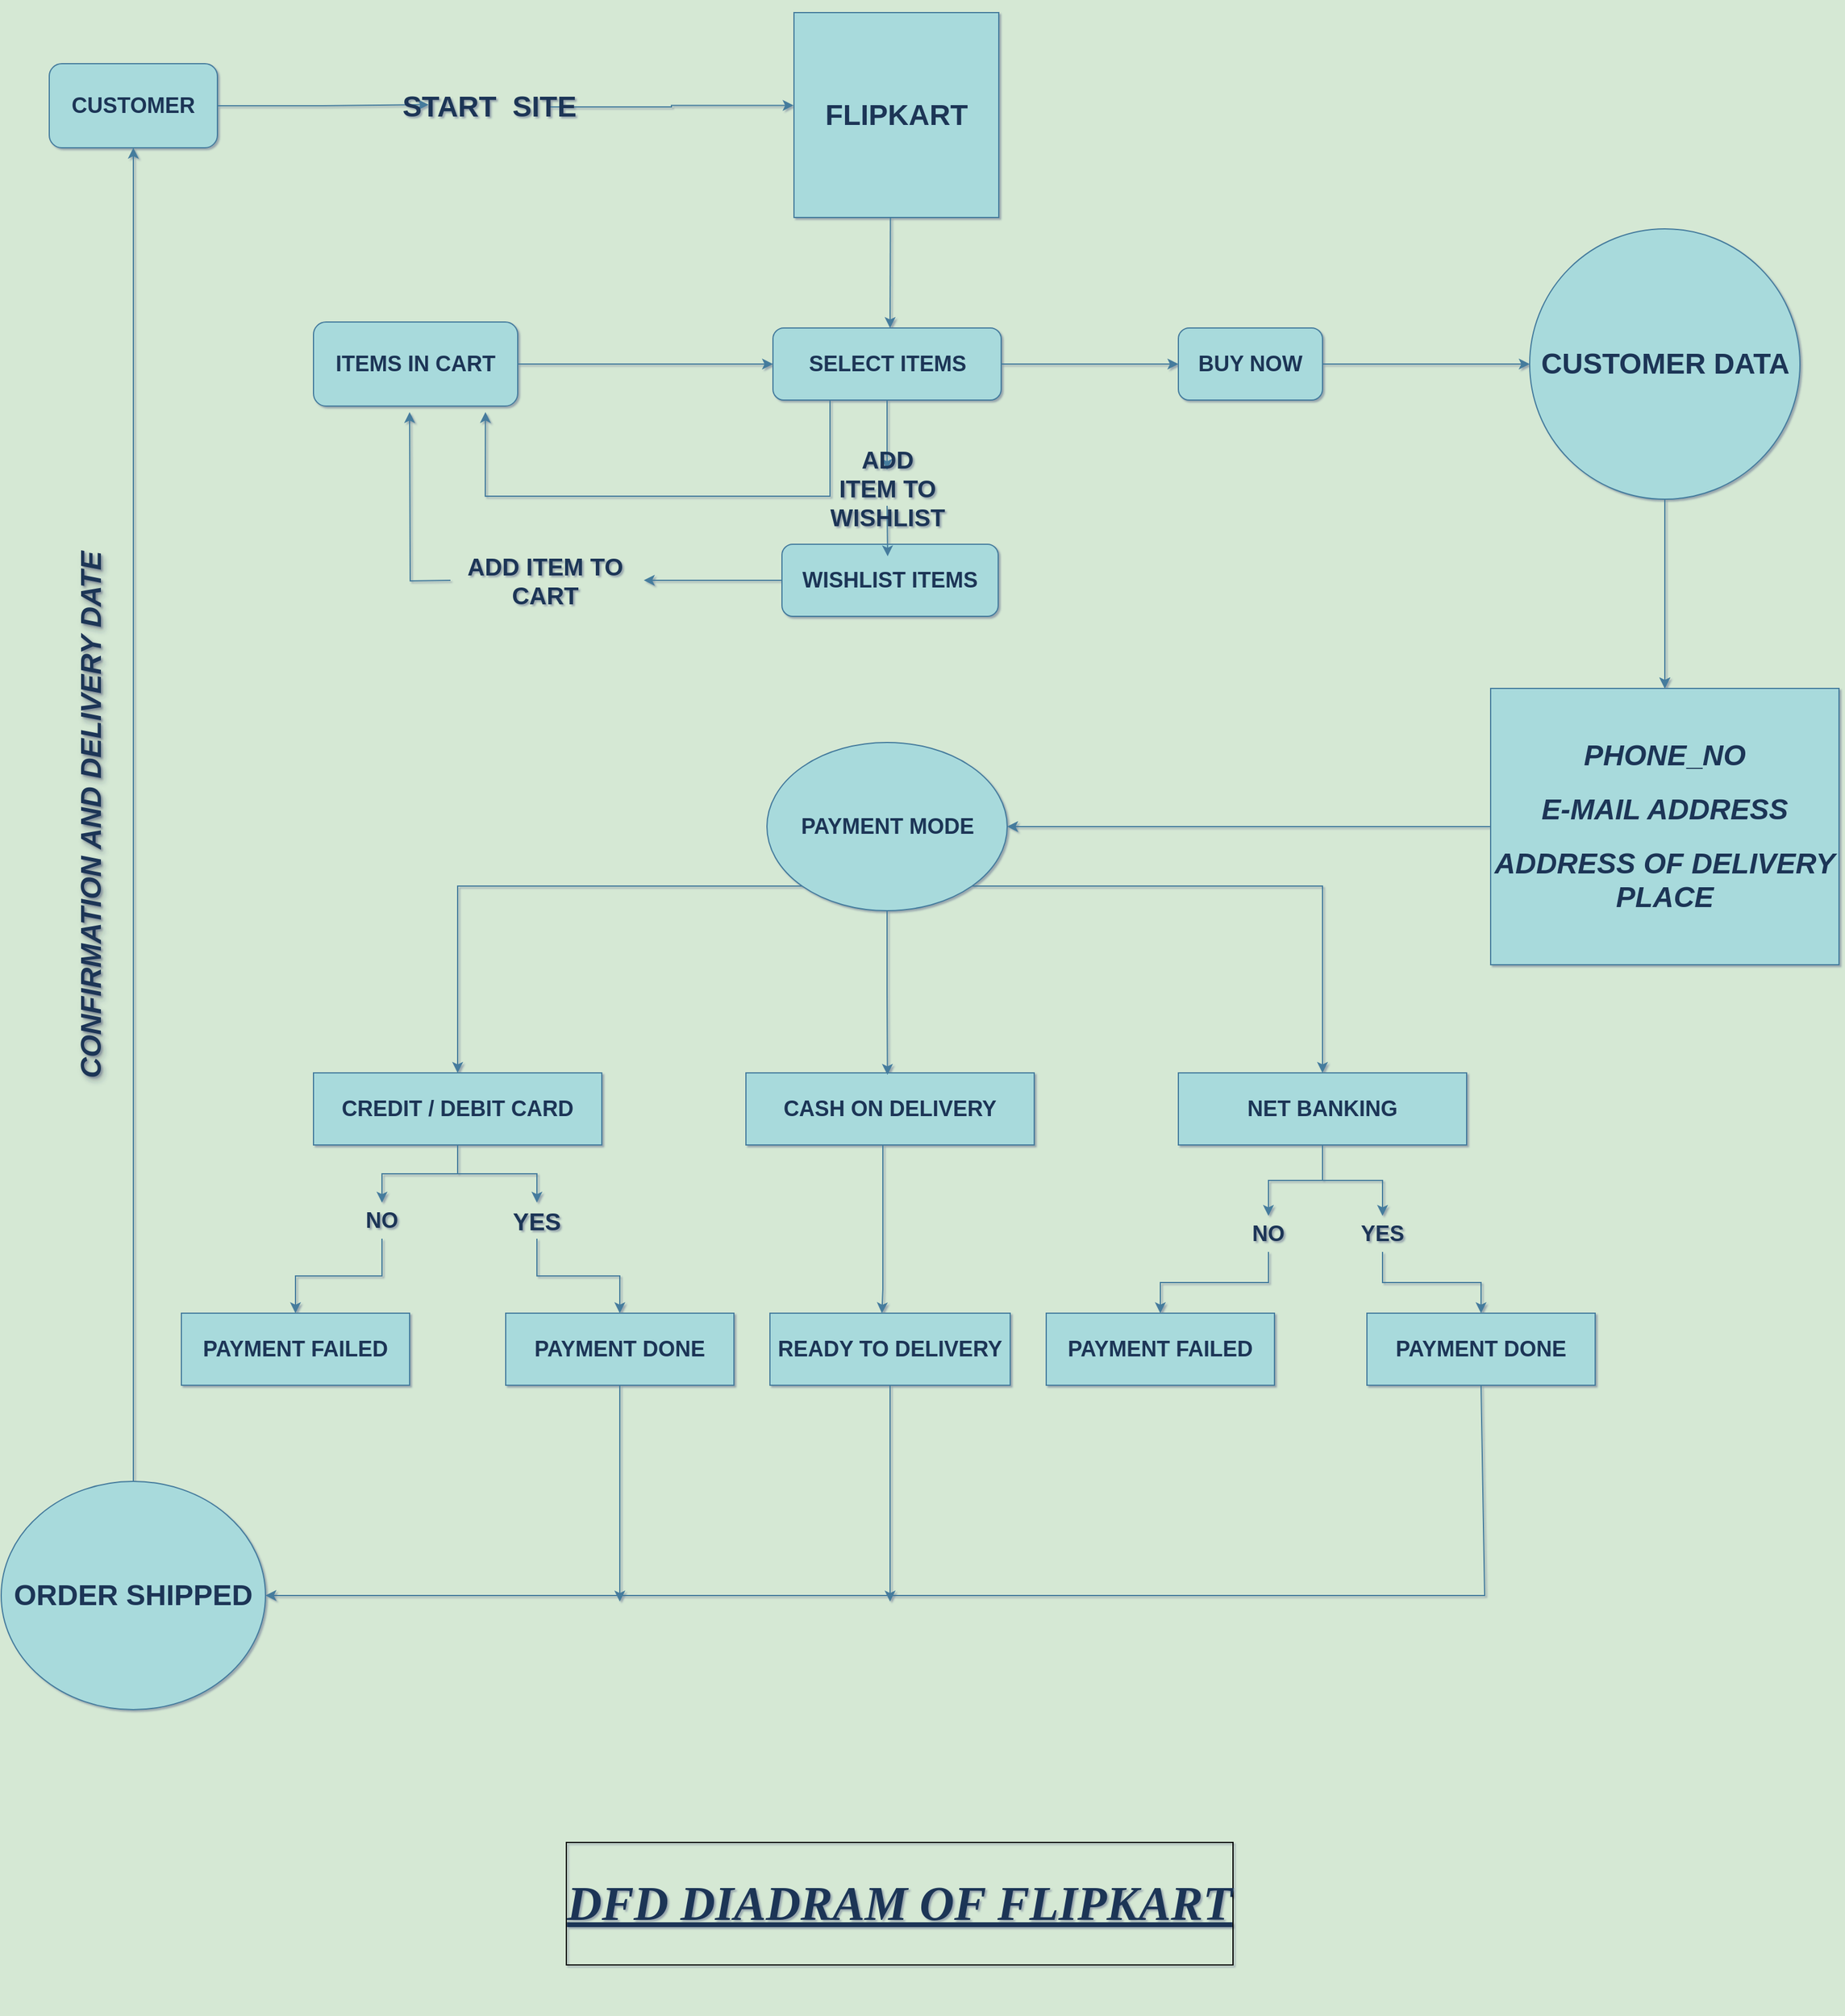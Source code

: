 <mxfile version="24.7.5">
  <diagram name="Page-1" id="lk_lxpIOaLFzsy-hK6X3">
    <mxGraphModel dx="4253" dy="3220" grid="0" gridSize="10" guides="1" tooltips="1" connect="1" arrows="1" fold="1" page="0" pageScale="1" pageWidth="850" pageHeight="1100" background="#D5E8D4" math="0" shadow="1">
      <root>
        <object label="" q4.c="_create_DFD_diagram_of_flipkart&#xa;" id="0">
          <mxCell />
        </object>
        <mxCell id="1" parent="0" />
        <mxCell id="vmyl-uYQFiKy0vHakfDY-1" value="&lt;h2&gt;CUSTOMER&lt;/h2&gt;" style="rounded=1;whiteSpace=wrap;html=1;labelBackgroundColor=none;fillColor=#A8DADC;strokeColor=#457B9D;fontColor=#1D3557;" vertex="1" parent="1">
          <mxGeometry x="-700" y="-1040" width="140" height="70" as="geometry" />
        </mxCell>
        <mxCell id="vmyl-uYQFiKy0vHakfDY-2" value="&lt;h1 style=&quot;line-height: 660%;&quot;&gt;FLIPKART&lt;/h1&gt;" style="whiteSpace=wrap;html=1;aspect=fixed;labelBackgroundColor=none;fillColor=#A8DADC;strokeColor=#457B9D;fontColor=#1D3557;" vertex="1" parent="1">
          <mxGeometry x="-80" y="-1082.5" width="170.5" height="170.5" as="geometry" />
        </mxCell>
        <mxCell id="vmyl-uYQFiKy0vHakfDY-67" style="edgeStyle=orthogonalEdgeStyle;rounded=0;orthogonalLoop=1;jettySize=auto;html=1;entryX=0;entryY=0.5;entryDx=0;entryDy=0;strokeColor=#457B9D;fontColor=#1D3557;fillColor=#A8DADC;" edge="1" parent="1" source="vmyl-uYQFiKy0vHakfDY-4" target="vmyl-uYQFiKy0vHakfDY-66">
          <mxGeometry relative="1" as="geometry" />
        </mxCell>
        <mxCell id="vmyl-uYQFiKy0vHakfDY-4" value="&lt;h2&gt;SELECT ITEMS&lt;/h2&gt;" style="rounded=1;whiteSpace=wrap;html=1;labelBackgroundColor=none;fillColor=#A8DADC;strokeColor=#457B9D;fontColor=#1D3557;" vertex="1" parent="1">
          <mxGeometry x="-97.5" y="-820" width="190" height="60" as="geometry" />
        </mxCell>
        <mxCell id="vmyl-uYQFiKy0vHakfDY-7" value="" style="endArrow=classic;html=1;rounded=0;exitX=0.471;exitY=0.998;exitDx=0;exitDy=0;exitPerimeter=0;labelBackgroundColor=none;strokeColor=#457B9D;fontColor=default;" edge="1" parent="1" source="vmyl-uYQFiKy0vHakfDY-2">
          <mxGeometry width="50" height="50" relative="1" as="geometry">
            <mxPoint x="50" y="-780" as="sourcePoint" />
            <mxPoint y="-820" as="targetPoint" />
          </mxGeometry>
        </mxCell>
        <mxCell id="vmyl-uYQFiKy0vHakfDY-13" style="edgeStyle=orthogonalEdgeStyle;rounded=0;orthogonalLoop=1;jettySize=auto;html=1;labelBackgroundColor=none;strokeColor=#457B9D;fontColor=default;" edge="1" parent="1">
          <mxGeometry relative="1" as="geometry">
            <mxPoint x="-400.0" y="-750" as="targetPoint" />
            <mxPoint x="-366" y="-609.952" as="sourcePoint" />
          </mxGeometry>
        </mxCell>
        <mxCell id="vmyl-uYQFiKy0vHakfDY-9" value="&lt;h2&gt;WISHLIST ITEMS&lt;/h2&gt;" style="rounded=1;whiteSpace=wrap;html=1;labelBackgroundColor=none;fillColor=#A8DADC;strokeColor=#457B9D;fontColor=#1D3557;" vertex="1" parent="1">
          <mxGeometry x="-90" y="-640" width="180" height="60" as="geometry" />
        </mxCell>
        <mxCell id="vmyl-uYQFiKy0vHakfDY-10" value="" style="endArrow=classic;html=1;rounded=0;exitX=0.5;exitY=1;exitDx=0;exitDy=0;labelBackgroundColor=none;strokeColor=#457B9D;fontColor=default;" edge="1" parent="1" source="vmyl-uYQFiKy0vHakfDY-69">
          <mxGeometry width="50" height="50" relative="1" as="geometry">
            <mxPoint x="-120" y="-700" as="sourcePoint" />
            <mxPoint x="-2" y="-630" as="targetPoint" />
          </mxGeometry>
        </mxCell>
        <mxCell id="vmyl-uYQFiKy0vHakfDY-15" style="edgeStyle=orthogonalEdgeStyle;rounded=0;orthogonalLoop=1;jettySize=auto;html=1;entryX=0;entryY=0.5;entryDx=0;entryDy=0;labelBackgroundColor=none;strokeColor=#457B9D;fontColor=default;" edge="1" parent="1" source="vmyl-uYQFiKy0vHakfDY-11" target="vmyl-uYQFiKy0vHakfDY-4">
          <mxGeometry relative="1" as="geometry" />
        </mxCell>
        <mxCell id="vmyl-uYQFiKy0vHakfDY-11" value="&lt;h2&gt;ITEMS IN CART&lt;/h2&gt;" style="rounded=1;whiteSpace=wrap;html=1;labelBackgroundColor=none;fillColor=#A8DADC;strokeColor=#457B9D;fontColor=#1D3557;" vertex="1" parent="1">
          <mxGeometry x="-480" y="-825" width="170" height="70" as="geometry" />
        </mxCell>
        <mxCell id="vmyl-uYQFiKy0vHakfDY-14" value="" style="endArrow=classic;html=1;rounded=0;entryX=0.842;entryY=1.071;entryDx=0;entryDy=0;entryPerimeter=0;exitX=0.25;exitY=1;exitDx=0;exitDy=0;labelBackgroundColor=none;strokeColor=#457B9D;fontColor=default;" edge="1" parent="1" source="vmyl-uYQFiKy0vHakfDY-4" target="vmyl-uYQFiKy0vHakfDY-11">
          <mxGeometry width="50" height="50" relative="1" as="geometry">
            <mxPoint x="-120" y="-700" as="sourcePoint" />
            <mxPoint x="-70" y="-750" as="targetPoint" />
            <Array as="points">
              <mxPoint x="-50" y="-680" />
              <mxPoint x="-337" y="-680" />
            </Array>
          </mxGeometry>
        </mxCell>
        <mxCell id="vmyl-uYQFiKy0vHakfDY-19" value="" style="edgeStyle=orthogonalEdgeStyle;rounded=0;orthogonalLoop=1;jettySize=auto;html=1;labelBackgroundColor=none;strokeColor=#457B9D;fontColor=default;" edge="1" parent="1" source="vmyl-uYQFiKy0vHakfDY-16" target="vmyl-uYQFiKy0vHakfDY-18">
          <mxGeometry relative="1" as="geometry" />
        </mxCell>
        <mxCell id="vmyl-uYQFiKy0vHakfDY-65" style="edgeStyle=orthogonalEdgeStyle;rounded=0;orthogonalLoop=1;jettySize=auto;html=1;entryX=0.5;entryY=0;entryDx=0;entryDy=0;labelBackgroundColor=none;strokeColor=#457B9D;fontColor=default;" edge="1" parent="1" source="vmyl-uYQFiKy0vHakfDY-16" target="vmyl-uYQFiKy0vHakfDY-18">
          <mxGeometry relative="1" as="geometry" />
        </mxCell>
        <mxCell id="vmyl-uYQFiKy0vHakfDY-16" value="&lt;h1&gt;CUSTOMER DATA&lt;/h1&gt;" style="ellipse;whiteSpace=wrap;html=1;aspect=fixed;labelBackgroundColor=none;fillColor=#A8DADC;strokeColor=#457B9D;fontColor=#1D3557;" vertex="1" parent="1">
          <mxGeometry x="532.5" y="-902.5" width="225" height="225" as="geometry" />
        </mxCell>
        <mxCell id="vmyl-uYQFiKy0vHakfDY-29" style="edgeStyle=orthogonalEdgeStyle;rounded=0;orthogonalLoop=1;jettySize=auto;html=1;entryX=1;entryY=0.5;entryDx=0;entryDy=0;labelBackgroundColor=none;strokeColor=#457B9D;fontColor=default;" edge="1" parent="1" source="vmyl-uYQFiKy0vHakfDY-18" target="vmyl-uYQFiKy0vHakfDY-28">
          <mxGeometry relative="1" as="geometry" />
        </mxCell>
        <mxCell id="vmyl-uYQFiKy0vHakfDY-18" value="&lt;h1&gt;&lt;i&gt;PHONE&lt;/i&gt;_&lt;i style=&quot;background-color: initial;&quot;&gt;NO&lt;/i&gt;&lt;/h1&gt;&lt;h1&gt;&lt;i style=&quot;background-color: initial;&quot;&gt;E-MAIL ADDRESS&lt;/i&gt;&lt;/h1&gt;&lt;h1&gt;&lt;i style=&quot;background-color: initial;&quot;&gt;ADDRESS OF DELIVERY PLACE&lt;/i&gt;&lt;/h1&gt;" style="whiteSpace=wrap;html=1;labelBackgroundColor=none;fillColor=#A8DADC;strokeColor=#457B9D;fontColor=#1D3557;" vertex="1" parent="1">
          <mxGeometry x="500" y="-520" width="290" height="230" as="geometry" />
        </mxCell>
        <mxCell id="vmyl-uYQFiKy0vHakfDY-34" style="edgeStyle=orthogonalEdgeStyle;rounded=0;orthogonalLoop=1;jettySize=auto;html=1;exitX=1;exitY=1;exitDx=0;exitDy=0;entryX=0.5;entryY=0;entryDx=0;entryDy=0;labelBackgroundColor=none;strokeColor=#457B9D;fontColor=default;" edge="1" parent="1" source="vmyl-uYQFiKy0vHakfDY-28" target="vmyl-uYQFiKy0vHakfDY-32">
          <mxGeometry relative="1" as="geometry" />
        </mxCell>
        <mxCell id="vmyl-uYQFiKy0vHakfDY-35" style="edgeStyle=orthogonalEdgeStyle;rounded=0;orthogonalLoop=1;jettySize=auto;html=1;exitX=0;exitY=1;exitDx=0;exitDy=0;entryX=0.5;entryY=0;entryDx=0;entryDy=0;labelBackgroundColor=none;strokeColor=#457B9D;fontColor=default;" edge="1" parent="1" source="vmyl-uYQFiKy0vHakfDY-28" target="vmyl-uYQFiKy0vHakfDY-30">
          <mxGeometry relative="1" as="geometry" />
        </mxCell>
        <mxCell id="vmyl-uYQFiKy0vHakfDY-28" value="&lt;h2&gt;PAYMENT MODE&lt;/h2&gt;" style="ellipse;whiteSpace=wrap;html=1;labelBackgroundColor=none;fillColor=#A8DADC;strokeColor=#457B9D;fontColor=#1D3557;" vertex="1" parent="1">
          <mxGeometry x="-102.5" y="-475" width="200" height="140" as="geometry" />
        </mxCell>
        <mxCell id="vmyl-uYQFiKy0vHakfDY-53" style="edgeStyle=orthogonalEdgeStyle;rounded=0;orthogonalLoop=1;jettySize=auto;html=1;entryX=0.5;entryY=0;entryDx=0;entryDy=0;labelBackgroundColor=none;strokeColor=#457B9D;fontColor=default;" edge="1" parent="1" source="vmyl-uYQFiKy0vHakfDY-74" target="vmyl-uYQFiKy0vHakfDY-45">
          <mxGeometry relative="1" as="geometry" />
        </mxCell>
        <mxCell id="vmyl-uYQFiKy0vHakfDY-54" style="edgeStyle=orthogonalEdgeStyle;rounded=0;orthogonalLoop=1;jettySize=auto;html=1;entryX=0.5;entryY=0;entryDx=0;entryDy=0;labelBackgroundColor=none;strokeColor=#457B9D;fontColor=default;exitX=0.5;exitY=1;exitDx=0;exitDy=0;" edge="1" parent="1" source="vmyl-uYQFiKy0vHakfDY-87" target="vmyl-uYQFiKy0vHakfDY-50">
          <mxGeometry relative="1" as="geometry">
            <mxPoint x="-450" y="-66" as="sourcePoint" />
          </mxGeometry>
        </mxCell>
        <mxCell id="vmyl-uYQFiKy0vHakfDY-88" style="edgeStyle=orthogonalEdgeStyle;rounded=0;orthogonalLoop=1;jettySize=auto;html=1;entryX=0.5;entryY=0;entryDx=0;entryDy=0;strokeColor=#457B9D;fontColor=#1D3557;fillColor=#A8DADC;" edge="1" parent="1" source="vmyl-uYQFiKy0vHakfDY-30" target="vmyl-uYQFiKy0vHakfDY-87">
          <mxGeometry relative="1" as="geometry" />
        </mxCell>
        <mxCell id="vmyl-uYQFiKy0vHakfDY-30" value="&lt;h2&gt;CREDIT / DEBIT CARD&lt;/h2&gt;" style="rounded=0;whiteSpace=wrap;html=1;labelBackgroundColor=none;fillColor=#A8DADC;strokeColor=#457B9D;fontColor=#1D3557;" vertex="1" parent="1">
          <mxGeometry x="-480" y="-200" width="240" height="60" as="geometry" />
        </mxCell>
        <mxCell id="vmyl-uYQFiKy0vHakfDY-39" style="edgeStyle=orthogonalEdgeStyle;rounded=0;orthogonalLoop=1;jettySize=auto;html=1;exitX=0;exitY=0.5;exitDx=0;exitDy=0;entryX=0;entryY=0.5;entryDx=0;entryDy=0;labelBackgroundColor=none;strokeColor=#457B9D;fontColor=default;" edge="1" parent="1" source="vmyl-uYQFiKy0vHakfDY-31" target="vmyl-uYQFiKy0vHakfDY-31">
          <mxGeometry relative="1" as="geometry">
            <mxPoint x="-105.273" y="-239.727" as="targetPoint" />
          </mxGeometry>
        </mxCell>
        <mxCell id="vmyl-uYQFiKy0vHakfDY-41" style="edgeStyle=orthogonalEdgeStyle;rounded=0;orthogonalLoop=1;jettySize=auto;html=1;entryX=0.466;entryY=0.001;entryDx=0;entryDy=0;entryPerimeter=0;labelBackgroundColor=none;strokeColor=#457B9D;fontColor=default;" edge="1" parent="1" source="vmyl-uYQFiKy0vHakfDY-31" target="vmyl-uYQFiKy0vHakfDY-43">
          <mxGeometry relative="1" as="geometry">
            <mxPoint y="70" as="targetPoint" />
            <Array as="points">
              <mxPoint x="-6" y="-20" />
              <mxPoint x="-6" y="-20" />
            </Array>
          </mxGeometry>
        </mxCell>
        <mxCell id="vmyl-uYQFiKy0vHakfDY-31" value="&lt;h2&gt;CASH ON DELIVERY&lt;/h2&gt;" style="whiteSpace=wrap;html=1;labelBackgroundColor=none;fillColor=#A8DADC;strokeColor=#457B9D;fontColor=#1D3557;" vertex="1" parent="1">
          <mxGeometry x="-120" y="-200" width="240" height="60" as="geometry" />
        </mxCell>
        <mxCell id="vmyl-uYQFiKy0vHakfDY-55" style="edgeStyle=orthogonalEdgeStyle;rounded=0;orthogonalLoop=1;jettySize=auto;html=1;entryX=0.5;entryY=0;entryDx=0;entryDy=0;labelBackgroundColor=none;strokeColor=#457B9D;fontColor=default;" edge="1" parent="1" source="vmyl-uYQFiKy0vHakfDY-86" target="vmyl-uYQFiKy0vHakfDY-48">
          <mxGeometry relative="1" as="geometry" />
        </mxCell>
        <mxCell id="vmyl-uYQFiKy0vHakfDY-56" style="edgeStyle=orthogonalEdgeStyle;rounded=0;orthogonalLoop=1;jettySize=auto;html=1;entryX=0.5;entryY=0;entryDx=0;entryDy=0;labelBackgroundColor=none;strokeColor=#457B9D;fontColor=default;" edge="1" parent="1" source="vmyl-uYQFiKy0vHakfDY-90" target="vmyl-uYQFiKy0vHakfDY-49">
          <mxGeometry relative="1" as="geometry" />
        </mxCell>
        <mxCell id="vmyl-uYQFiKy0vHakfDY-32" value="&lt;h2&gt;NET BANKING&lt;/h2&gt;" style="whiteSpace=wrap;html=1;labelBackgroundColor=none;fillColor=#A8DADC;strokeColor=#457B9D;fontColor=#1D3557;" vertex="1" parent="1">
          <mxGeometry x="240" y="-200" width="240" height="60" as="geometry" />
        </mxCell>
        <mxCell id="vmyl-uYQFiKy0vHakfDY-37" style="edgeStyle=orthogonalEdgeStyle;rounded=0;orthogonalLoop=1;jettySize=auto;html=1;entryX=0.491;entryY=0.027;entryDx=0;entryDy=0;entryPerimeter=0;labelBackgroundColor=none;strokeColor=#457B9D;fontColor=default;" edge="1" parent="1" source="vmyl-uYQFiKy0vHakfDY-28" target="vmyl-uYQFiKy0vHakfDY-31">
          <mxGeometry relative="1" as="geometry" />
        </mxCell>
        <mxCell id="vmyl-uYQFiKy0vHakfDY-63" style="edgeStyle=orthogonalEdgeStyle;rounded=0;orthogonalLoop=1;jettySize=auto;html=1;labelBackgroundColor=none;strokeColor=#457B9D;fontColor=default;" edge="1" parent="1" source="vmyl-uYQFiKy0vHakfDY-43">
          <mxGeometry relative="1" as="geometry">
            <mxPoint y="240" as="targetPoint" />
          </mxGeometry>
        </mxCell>
        <mxCell id="vmyl-uYQFiKy0vHakfDY-43" value="&lt;h2&gt;READY TO DELIVERY&lt;/h2&gt;" style="rounded=0;whiteSpace=wrap;html=1;labelBackgroundColor=none;fillColor=#A8DADC;strokeColor=#457B9D;fontColor=#1D3557;" vertex="1" parent="1">
          <mxGeometry x="-100" width="200" height="60" as="geometry" />
        </mxCell>
        <mxCell id="vmyl-uYQFiKy0vHakfDY-62" style="edgeStyle=orthogonalEdgeStyle;rounded=0;orthogonalLoop=1;jettySize=auto;html=1;labelBackgroundColor=none;strokeColor=#457B9D;fontColor=default;" edge="1" parent="1" source="vmyl-uYQFiKy0vHakfDY-45">
          <mxGeometry relative="1" as="geometry">
            <mxPoint x="-225" y="240" as="targetPoint" />
          </mxGeometry>
        </mxCell>
        <mxCell id="vmyl-uYQFiKy0vHakfDY-45" value="&lt;h2&gt;PAYMENT DONE&lt;/h2&gt;" style="rounded=0;whiteSpace=wrap;html=1;labelBackgroundColor=none;fillColor=#A8DADC;strokeColor=#457B9D;fontColor=#1D3557;" vertex="1" parent="1">
          <mxGeometry x="-320" width="190" height="60" as="geometry" />
        </mxCell>
        <mxCell id="vmyl-uYQFiKy0vHakfDY-47" style="edgeStyle=orthogonalEdgeStyle;rounded=0;orthogonalLoop=1;jettySize=auto;html=1;exitX=0.5;exitY=1;exitDx=0;exitDy=0;labelBackgroundColor=none;strokeColor=#457B9D;fontColor=default;" edge="1" parent="1" source="vmyl-uYQFiKy0vHakfDY-45" target="vmyl-uYQFiKy0vHakfDY-45">
          <mxGeometry relative="1" as="geometry" />
        </mxCell>
        <mxCell id="vmyl-uYQFiKy0vHakfDY-48" value="&lt;h2&gt;PAYMENT FAILED&lt;/h2&gt;" style="whiteSpace=wrap;html=1;labelBackgroundColor=none;fillColor=#A8DADC;strokeColor=#457B9D;fontColor=#1D3557;" vertex="1" parent="1">
          <mxGeometry x="130" width="190" height="60" as="geometry" />
        </mxCell>
        <mxCell id="vmyl-uYQFiKy0vHakfDY-49" value="&lt;h2&gt;PAYMENT DONE&lt;/h2&gt;" style="whiteSpace=wrap;html=1;labelBackgroundColor=none;fillColor=#A8DADC;strokeColor=#457B9D;fontColor=#1D3557;" vertex="1" parent="1">
          <mxGeometry x="397" width="190" height="60" as="geometry" />
        </mxCell>
        <mxCell id="vmyl-uYQFiKy0vHakfDY-50" value="&lt;h2&gt;PAYMENT FAILED&lt;/h2&gt;" style="whiteSpace=wrap;html=1;labelBackgroundColor=none;fillColor=#A8DADC;strokeColor=#457B9D;fontColor=#1D3557;" vertex="1" parent="1">
          <mxGeometry x="-590" width="190" height="60" as="geometry" />
        </mxCell>
        <mxCell id="vmyl-uYQFiKy0vHakfDY-51" style="edgeStyle=orthogonalEdgeStyle;rounded=0;orthogonalLoop=1;jettySize=auto;html=1;entryX=-0.002;entryY=0.453;entryDx=0;entryDy=0;entryPerimeter=0;labelBackgroundColor=none;strokeColor=#457B9D;fontColor=default;" edge="1" parent="1" source="vmyl-uYQFiKy0vHakfDY-77" target="vmyl-uYQFiKy0vHakfDY-2">
          <mxGeometry relative="1" as="geometry" />
        </mxCell>
        <mxCell id="vmyl-uYQFiKy0vHakfDY-64" style="edgeStyle=orthogonalEdgeStyle;rounded=0;orthogonalLoop=1;jettySize=auto;html=1;entryX=0.5;entryY=1;entryDx=0;entryDy=0;labelBackgroundColor=none;strokeColor=#457B9D;fontColor=default;" edge="1" parent="1" source="vmyl-uYQFiKy0vHakfDY-52" target="vmyl-uYQFiKy0vHakfDY-1">
          <mxGeometry relative="1" as="geometry" />
        </mxCell>
        <mxCell id="vmyl-uYQFiKy0vHakfDY-52" value="&lt;h1&gt;ORDER SHIPPED&lt;/h1&gt;" style="ellipse;whiteSpace=wrap;html=1;labelBackgroundColor=none;fillColor=#A8DADC;strokeColor=#457B9D;fontColor=#1D3557;" vertex="1" parent="1">
          <mxGeometry x="-740" y="140" width="220" height="190" as="geometry" />
        </mxCell>
        <mxCell id="vmyl-uYQFiKy0vHakfDY-61" value="" style="endArrow=classic;html=1;rounded=0;entryX=1;entryY=0.5;entryDx=0;entryDy=0;exitX=0.5;exitY=1;exitDx=0;exitDy=0;labelBackgroundColor=none;strokeColor=#457B9D;fontColor=default;" edge="1" parent="1" source="vmyl-uYQFiKy0vHakfDY-49" target="vmyl-uYQFiKy0vHakfDY-52">
          <mxGeometry width="50" height="50" relative="1" as="geometry">
            <mxPoint x="-100" y="120" as="sourcePoint" />
            <mxPoint x="-50" y="70" as="targetPoint" />
            <Array as="points">
              <mxPoint x="495" y="235" />
            </Array>
          </mxGeometry>
        </mxCell>
        <mxCell id="vmyl-uYQFiKy0vHakfDY-68" style="edgeStyle=orthogonalEdgeStyle;rounded=0;orthogonalLoop=1;jettySize=auto;html=1;entryX=0;entryY=0.5;entryDx=0;entryDy=0;strokeColor=#457B9D;fontColor=#1D3557;fillColor=#A8DADC;" edge="1" parent="1" source="vmyl-uYQFiKy0vHakfDY-66" target="vmyl-uYQFiKy0vHakfDY-16">
          <mxGeometry relative="1" as="geometry" />
        </mxCell>
        <mxCell id="vmyl-uYQFiKy0vHakfDY-66" value="&lt;h2&gt;BUY NOW&lt;/h2&gt;" style="rounded=1;whiteSpace=wrap;html=1;strokeColor=#457B9D;fontColor=#1D3557;fillColor=#A8DADC;" vertex="1" parent="1">
          <mxGeometry x="240" y="-820" width="120" height="60" as="geometry" />
        </mxCell>
        <mxCell id="vmyl-uYQFiKy0vHakfDY-70" value="CONFIRMATION AND DELIVERY DATE&lt;div style=&quot;font-size: 24px;&quot;&gt;&lt;br style=&quot;font-size: 24px;&quot;&gt;&lt;/div&gt;" style="text;html=1;align=center;verticalAlign=middle;whiteSpace=wrap;rounded=0;fontColor=#1D3557;rotation=270;labelBackgroundColor=none;textShadow=1;fontStyle=3;fontSize=24;" vertex="1" parent="1">
          <mxGeometry x="-1111" y="-473" width="920" height="116" as="geometry" />
        </mxCell>
        <mxCell id="vmyl-uYQFiKy0vHakfDY-75" value="" style="edgeStyle=orthogonalEdgeStyle;rounded=0;orthogonalLoop=1;jettySize=auto;html=1;entryX=0.5;entryY=0;entryDx=0;entryDy=0;labelBackgroundColor=none;strokeColor=#457B9D;fontColor=default;" edge="1" parent="1" source="vmyl-uYQFiKy0vHakfDY-30" target="vmyl-uYQFiKy0vHakfDY-74">
          <mxGeometry relative="1" as="geometry">
            <mxPoint x="-360" y="-140" as="sourcePoint" />
            <mxPoint x="-225" as="targetPoint" />
            <Array as="points">
              <mxPoint x="-360" y="-116" />
              <mxPoint x="-294" y="-116" />
            </Array>
          </mxGeometry>
        </mxCell>
        <mxCell id="vmyl-uYQFiKy0vHakfDY-74" value="&lt;h1 style=&quot;font-size: 20px;&quot;&gt;YES&lt;/h1&gt;" style="text;html=1;align=center;verticalAlign=middle;whiteSpace=wrap;rounded=0;fontColor=#1D3557;" vertex="1" parent="1">
          <mxGeometry x="-324" y="-92" width="60" height="30" as="geometry" />
        </mxCell>
        <mxCell id="vmyl-uYQFiKy0vHakfDY-76" value="" style="edgeStyle=orthogonalEdgeStyle;rounded=0;orthogonalLoop=1;jettySize=auto;html=1;entryX=-0.002;entryY=0.453;entryDx=0;entryDy=0;entryPerimeter=0;labelBackgroundColor=none;strokeColor=#457B9D;fontColor=default;" edge="1" parent="1" source="vmyl-uYQFiKy0vHakfDY-1" target="vmyl-uYQFiKy0vHakfDY-77">
          <mxGeometry relative="1" as="geometry">
            <mxPoint x="-560" y="-1005" as="sourcePoint" />
            <mxPoint x="-80" y="-1005" as="targetPoint" />
          </mxGeometry>
        </mxCell>
        <mxCell id="vmyl-uYQFiKy0vHakfDY-77" value="START&amp;nbsp; SITE" style="text;strokeColor=none;fillColor=none;html=1;fontSize=24;fontStyle=1;verticalAlign=middle;align=center;fontColor=#1D3557;" vertex="1" parent="1">
          <mxGeometry x="-384" y="-1024" width="100" height="40" as="geometry" />
        </mxCell>
        <mxCell id="vmyl-uYQFiKy0vHakfDY-78" value="" style="edgeStyle=orthogonalEdgeStyle;rounded=0;orthogonalLoop=1;jettySize=auto;html=1;labelBackgroundColor=none;strokeColor=#457B9D;fontColor=default;" edge="1" parent="1" source="vmyl-uYQFiKy0vHakfDY-9">
          <mxGeometry relative="1" as="geometry">
            <mxPoint x="-205.0" y="-610" as="targetPoint" />
            <mxPoint x="-90" y="-610" as="sourcePoint" />
          </mxGeometry>
        </mxCell>
        <mxCell id="vmyl-uYQFiKy0vHakfDY-80" value="ADD ITEM TO CART" style="text;strokeColor=none;align=center;fillColor=none;html=1;verticalAlign=middle;whiteSpace=wrap;rounded=0;fontColor=#1D3557;fontSize=20;fontStyle=1" vertex="1" parent="1">
          <mxGeometry x="-363" y="-625" width="152" height="30" as="geometry" />
        </mxCell>
        <mxCell id="vmyl-uYQFiKy0vHakfDY-84" value="" style="endArrow=classic;html=1;rounded=0;exitX=0.5;exitY=1;exitDx=0;exitDy=0;labelBackgroundColor=none;strokeColor=#457B9D;fontColor=default;" edge="1" parent="1" source="vmyl-uYQFiKy0vHakfDY-4" target="vmyl-uYQFiKy0vHakfDY-69">
          <mxGeometry width="50" height="50" relative="1" as="geometry">
            <mxPoint x="-2" y="-760" as="sourcePoint" />
            <mxPoint x="-2" y="-630" as="targetPoint" />
          </mxGeometry>
        </mxCell>
        <mxCell id="vmyl-uYQFiKy0vHakfDY-69" value="ADD ITEM TO WISHLIST" style="text;html=1;align=center;verticalAlign=middle;whiteSpace=wrap;rounded=0;fontColor=#1D3557;rotation=0;fontSize=20;fontStyle=1" vertex="1" parent="1">
          <mxGeometry x="-32.5" y="-702" width="60" height="30" as="geometry" />
        </mxCell>
        <mxCell id="vmyl-uYQFiKy0vHakfDY-85" value="" style="edgeStyle=orthogonalEdgeStyle;rounded=0;orthogonalLoop=1;jettySize=auto;html=1;entryX=0.5;entryY=0;entryDx=0;entryDy=0;labelBackgroundColor=none;strokeColor=#457B9D;fontColor=default;" edge="1" parent="1" source="vmyl-uYQFiKy0vHakfDY-32" target="vmyl-uYQFiKy0vHakfDY-86">
          <mxGeometry relative="1" as="geometry">
            <mxPoint x="360" y="-140" as="sourcePoint" />
            <mxPoint x="225" as="targetPoint" />
          </mxGeometry>
        </mxCell>
        <mxCell id="vmyl-uYQFiKy0vHakfDY-86" value="&lt;h2&gt;NO&lt;/h2&gt;" style="text;html=1;align=center;verticalAlign=middle;whiteSpace=wrap;rounded=0;fontColor=#1D3557;" vertex="1" parent="1">
          <mxGeometry x="285" y="-81" width="60" height="30" as="geometry" />
        </mxCell>
        <mxCell id="vmyl-uYQFiKy0vHakfDY-87" value="&lt;h2&gt;NO&lt;/h2&gt;" style="text;html=1;align=center;verticalAlign=middle;whiteSpace=wrap;rounded=0;fontColor=#1D3557;" vertex="1" parent="1">
          <mxGeometry x="-453" y="-92" width="60" height="30" as="geometry" />
        </mxCell>
        <mxCell id="vmyl-uYQFiKy0vHakfDY-89" value="" style="edgeStyle=orthogonalEdgeStyle;rounded=0;orthogonalLoop=1;jettySize=auto;html=1;entryX=0.5;entryY=0;entryDx=0;entryDy=0;labelBackgroundColor=none;strokeColor=#457B9D;fontColor=default;" edge="1" parent="1" source="vmyl-uYQFiKy0vHakfDY-32" target="vmyl-uYQFiKy0vHakfDY-90">
          <mxGeometry relative="1" as="geometry">
            <mxPoint x="360" y="-140" as="sourcePoint" />
            <mxPoint x="495" as="targetPoint" />
          </mxGeometry>
        </mxCell>
        <mxCell id="vmyl-uYQFiKy0vHakfDY-90" value="&lt;h2&gt;YES&lt;/h2&gt;" style="text;html=1;align=center;verticalAlign=middle;whiteSpace=wrap;rounded=0;fontColor=#1D3557;" vertex="1" parent="1">
          <mxGeometry x="380" y="-81" width="60" height="30" as="geometry" />
        </mxCell>
        <mxCell id="vmyl-uYQFiKy0vHakfDY-91" value="&lt;h1 style=&quot;font-size: 40px;&quot;&gt;DFD DIADRAM OF FLIPKART&lt;/h1&gt;" style="text;html=1;align=center;verticalAlign=middle;whiteSpace=wrap;rounded=0;fontColor=#1D3557;fontStyle=7;fontSize=40;fontFamily=Times New Roman;labelBorderColor=default;" vertex="1" parent="1">
          <mxGeometry x="-707" y="402" width="1430" height="178" as="geometry" />
        </mxCell>
      </root>
    </mxGraphModel>
  </diagram>
</mxfile>
